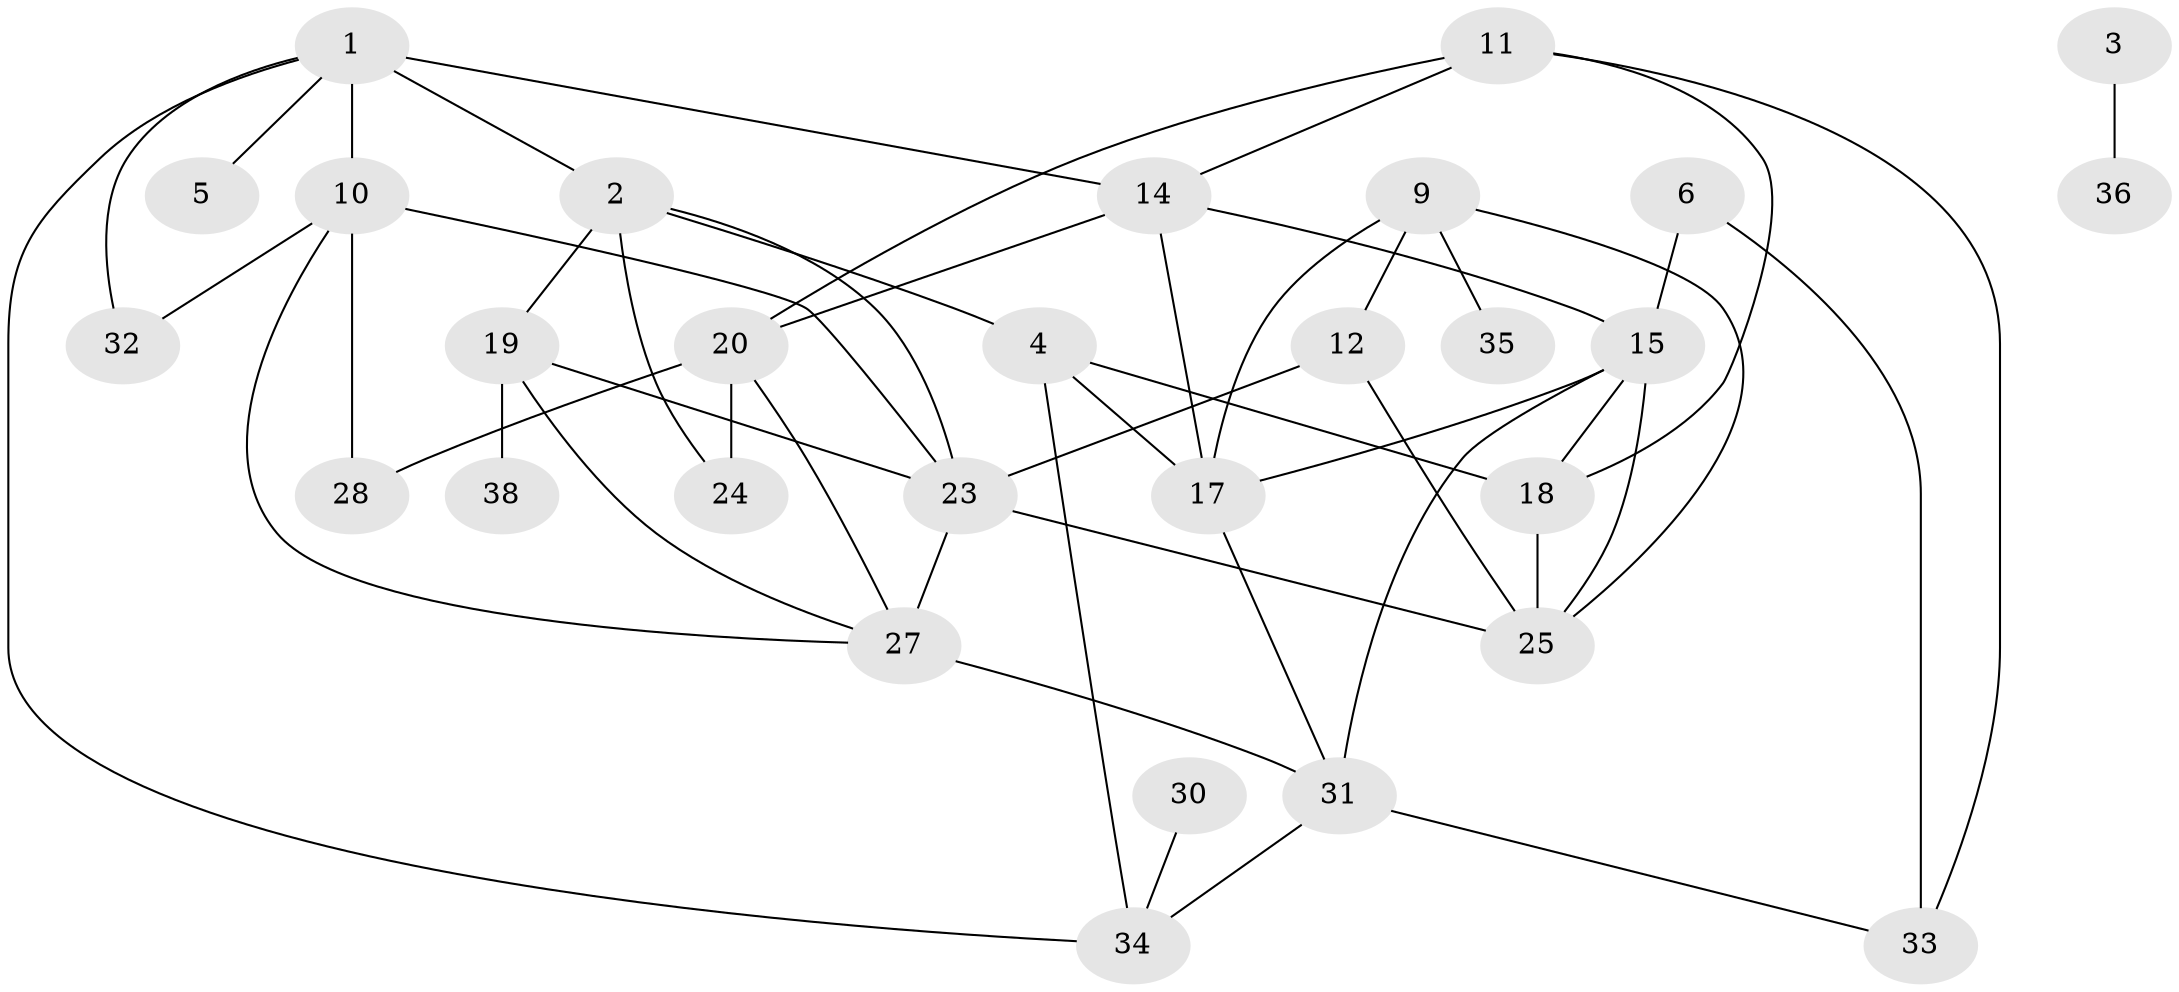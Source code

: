 // original degree distribution, {4: 0.08974358974358974, 6: 0.01282051282051282, 2: 0.21794871794871795, 1: 0.23076923076923078, 3: 0.20512820512820512, 0: 0.11538461538461539, 5: 0.1282051282051282}
// Generated by graph-tools (version 1.1) at 2025/33/03/09/25 02:33:48]
// undirected, 29 vertices, 51 edges
graph export_dot {
graph [start="1"]
  node [color=gray90,style=filled];
  1;
  2;
  3;
  4;
  5;
  6;
  9;
  10;
  11;
  12;
  14;
  15;
  17;
  18;
  19;
  20;
  23;
  24;
  25;
  27;
  28;
  30;
  31;
  32;
  33;
  34;
  35;
  36;
  38;
  1 -- 2 [weight=1.0];
  1 -- 5 [weight=1.0];
  1 -- 10 [weight=2.0];
  1 -- 14 [weight=1.0];
  1 -- 32 [weight=1.0];
  1 -- 34 [weight=1.0];
  2 -- 4 [weight=1.0];
  2 -- 19 [weight=1.0];
  2 -- 23 [weight=1.0];
  2 -- 24 [weight=1.0];
  3 -- 36 [weight=1.0];
  4 -- 17 [weight=1.0];
  4 -- 18 [weight=1.0];
  4 -- 34 [weight=1.0];
  6 -- 15 [weight=1.0];
  6 -- 33 [weight=1.0];
  9 -- 12 [weight=1.0];
  9 -- 17 [weight=1.0];
  9 -- 25 [weight=1.0];
  9 -- 35 [weight=1.0];
  10 -- 23 [weight=1.0];
  10 -- 27 [weight=1.0];
  10 -- 28 [weight=1.0];
  10 -- 32 [weight=2.0];
  11 -- 14 [weight=1.0];
  11 -- 18 [weight=1.0];
  11 -- 20 [weight=1.0];
  11 -- 33 [weight=1.0];
  12 -- 23 [weight=1.0];
  12 -- 25 [weight=1.0];
  14 -- 15 [weight=1.0];
  14 -- 17 [weight=2.0];
  14 -- 20 [weight=1.0];
  15 -- 17 [weight=1.0];
  15 -- 18 [weight=1.0];
  15 -- 25 [weight=1.0];
  15 -- 31 [weight=1.0];
  17 -- 31 [weight=1.0];
  18 -- 25 [weight=1.0];
  19 -- 23 [weight=1.0];
  19 -- 27 [weight=1.0];
  19 -- 38 [weight=1.0];
  20 -- 24 [weight=1.0];
  20 -- 27 [weight=1.0];
  20 -- 28 [weight=1.0];
  23 -- 25 [weight=2.0];
  23 -- 27 [weight=1.0];
  27 -- 31 [weight=2.0];
  30 -- 34 [weight=1.0];
  31 -- 33 [weight=1.0];
  31 -- 34 [weight=1.0];
}
